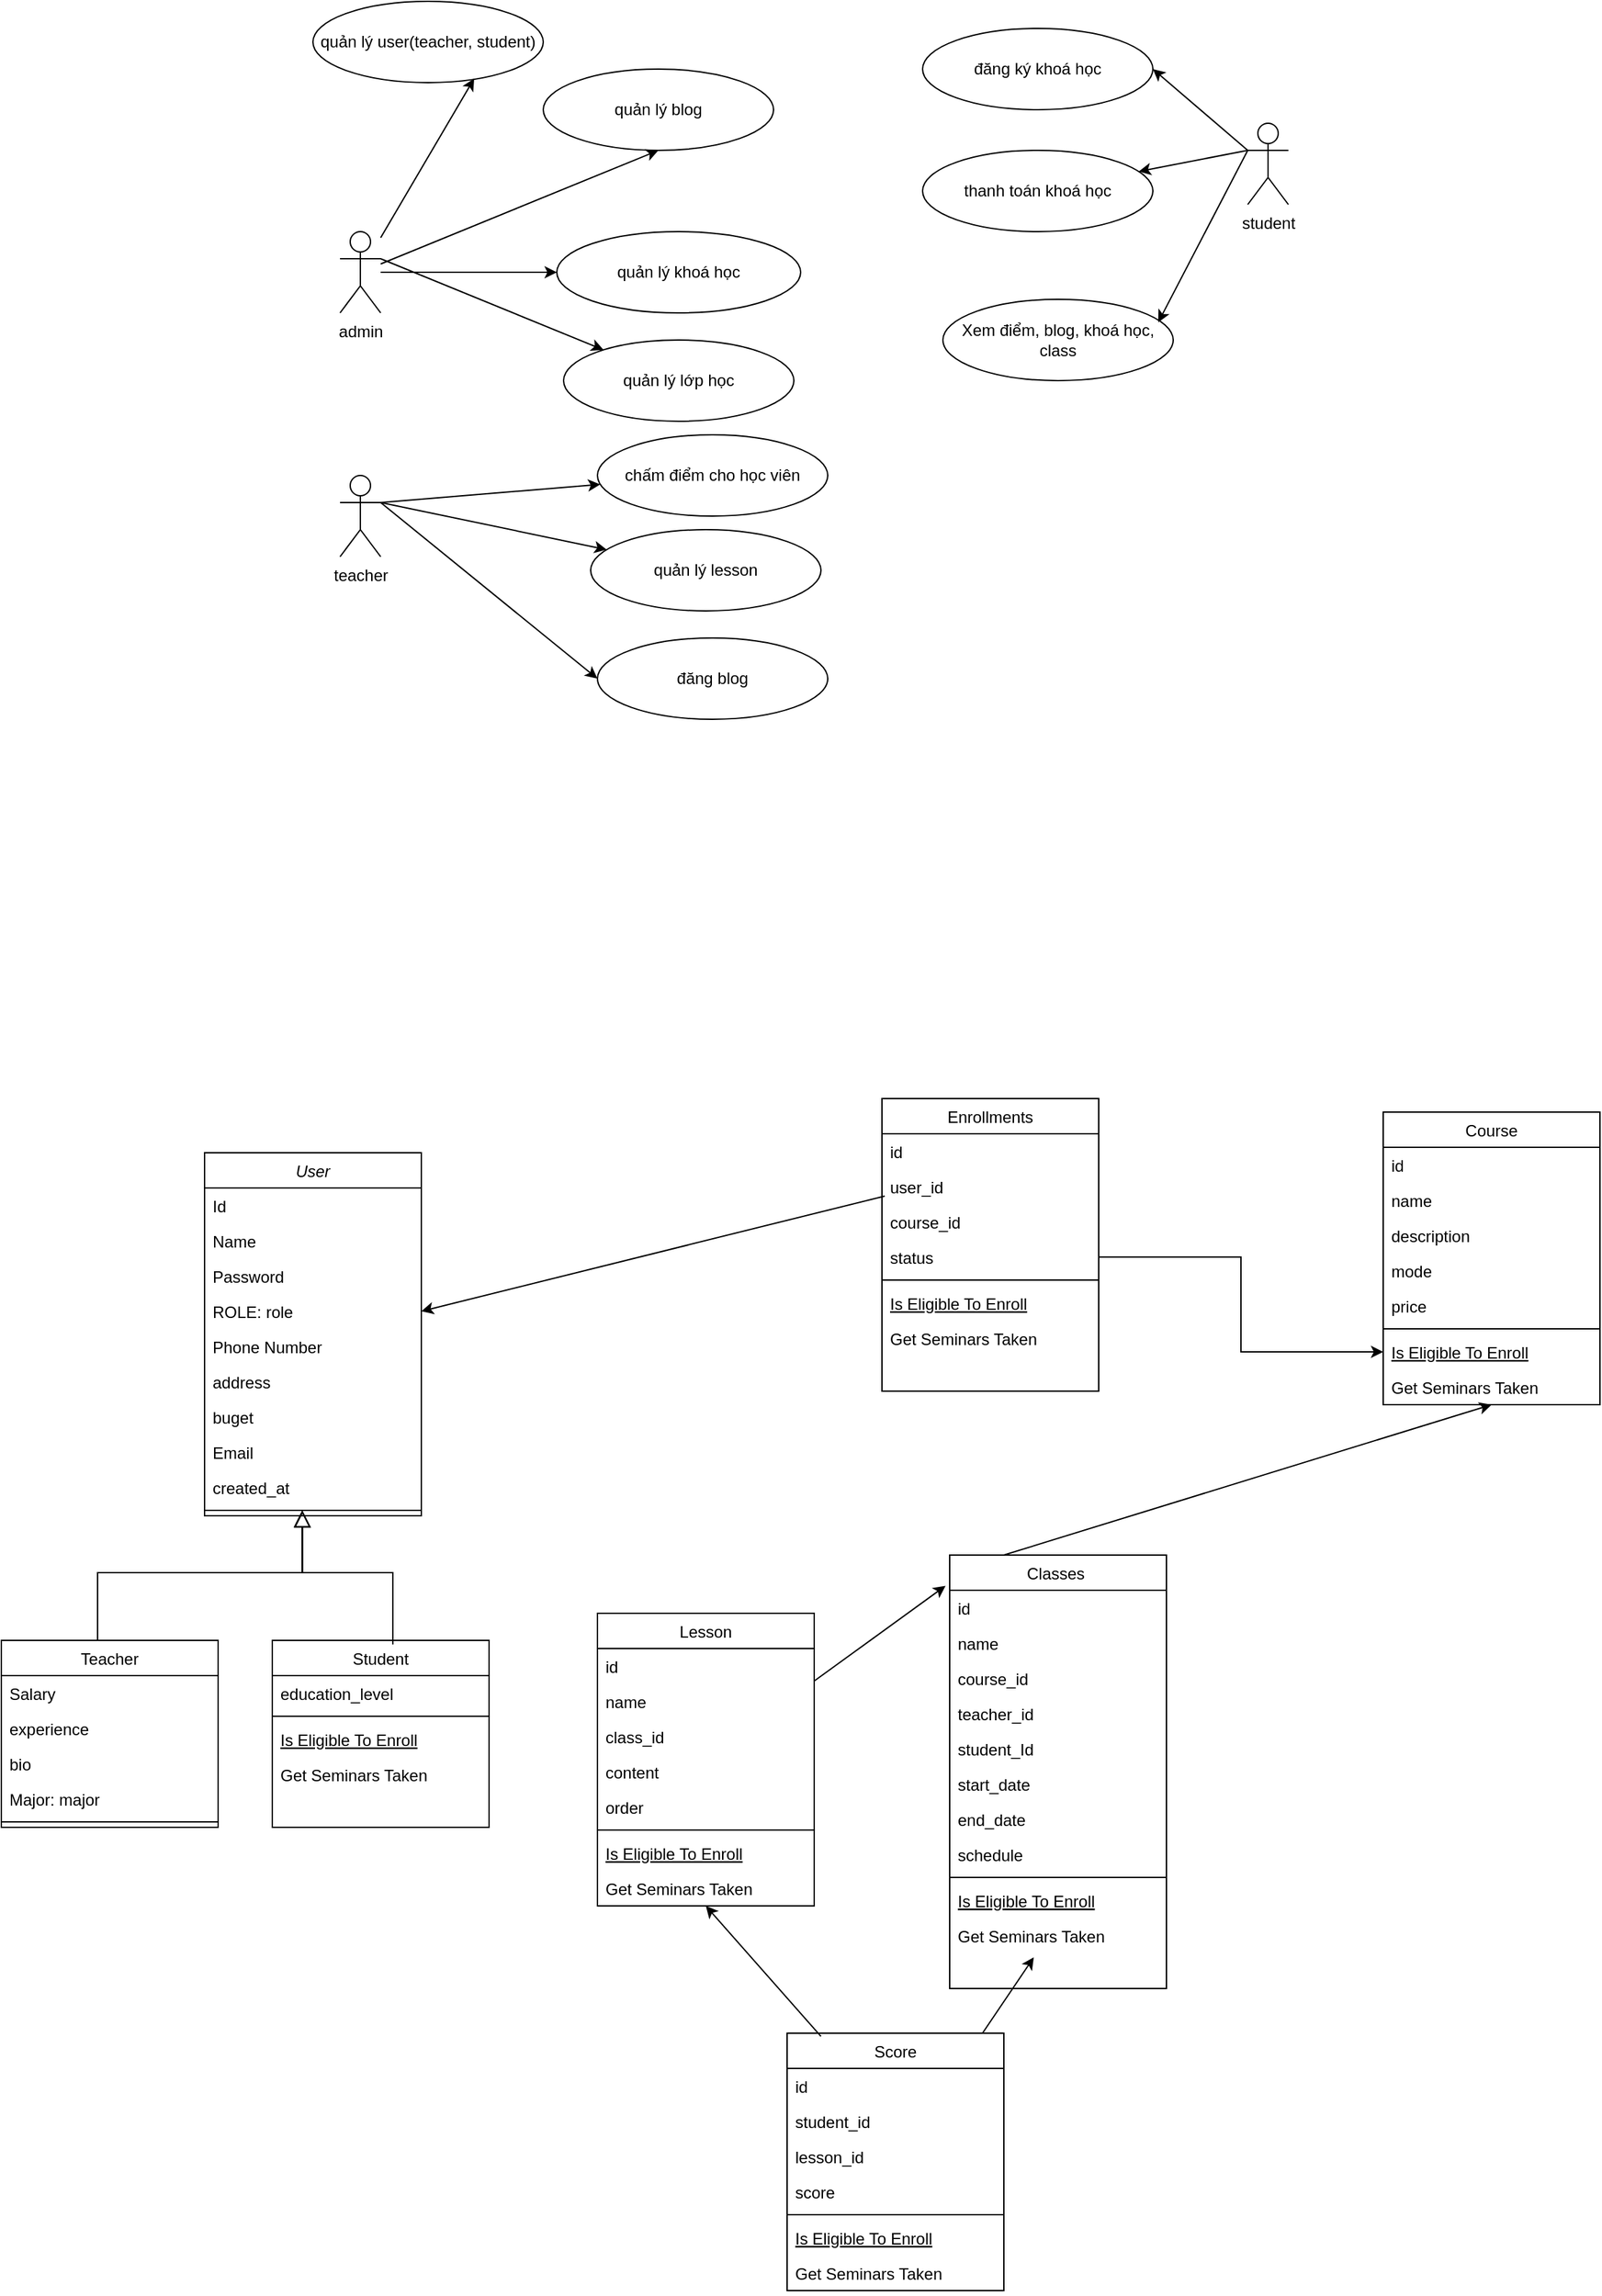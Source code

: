<mxfile version="25.0.3">
  <diagram name="Trang-1" id="rVKyR7nh_XiS1FZYdpux">
    <mxGraphModel dx="3580" dy="3330" grid="1" gridSize="10" guides="1" tooltips="1" connect="1" arrows="1" fold="1" page="0" pageScale="1" pageWidth="827" pageHeight="1169" math="0" shadow="0">
      <root>
        <mxCell id="0" />
        <mxCell id="1" parent="0" />
        <mxCell id="aw_i3ZSyZ6pOpb74CxK2-1" value="User" style="swimlane;fontStyle=2;align=center;verticalAlign=top;childLayout=stackLayout;horizontal=1;startSize=26;horizontalStack=0;resizeParent=1;resizeLast=0;collapsible=1;marginBottom=0;rounded=0;shadow=0;strokeWidth=1;" parent="1" vertex="1">
          <mxGeometry x="60" y="20" width="160" height="268" as="geometry">
            <mxRectangle x="230" y="140" width="160" height="26" as="alternateBounds" />
          </mxGeometry>
        </mxCell>
        <mxCell id="aw_i3ZSyZ6pOpb74CxK2-2" value="Id" style="text;align=left;verticalAlign=top;spacingLeft=4;spacingRight=4;overflow=hidden;rotatable=0;points=[[0,0.5],[1,0.5]];portConstraint=eastwest;" parent="aw_i3ZSyZ6pOpb74CxK2-1" vertex="1">
          <mxGeometry y="26" width="160" height="26" as="geometry" />
        </mxCell>
        <mxCell id="aw_i3ZSyZ6pOpb74CxK2-8" value="Name" style="text;align=left;verticalAlign=top;spacingLeft=4;spacingRight=4;overflow=hidden;rotatable=0;points=[[0,0.5],[1,0.5]];portConstraint=eastwest;" parent="aw_i3ZSyZ6pOpb74CxK2-1" vertex="1">
          <mxGeometry y="52" width="160" height="26" as="geometry" />
        </mxCell>
        <mxCell id="aw_i3ZSyZ6pOpb74CxK2-9" value="Password" style="text;align=left;verticalAlign=top;spacingLeft=4;spacingRight=4;overflow=hidden;rotatable=0;points=[[0,0.5],[1,0.5]];portConstraint=eastwest;" parent="aw_i3ZSyZ6pOpb74CxK2-1" vertex="1">
          <mxGeometry y="78" width="160" height="26" as="geometry" />
        </mxCell>
        <mxCell id="aw_i3ZSyZ6pOpb74CxK2-10" value="ROLE: role" style="text;align=left;verticalAlign=top;spacingLeft=4;spacingRight=4;overflow=hidden;rotatable=0;points=[[0,0.5],[1,0.5]];portConstraint=eastwest;" parent="aw_i3ZSyZ6pOpb74CxK2-1" vertex="1">
          <mxGeometry y="104" width="160" height="26" as="geometry" />
        </mxCell>
        <mxCell id="aw_i3ZSyZ6pOpb74CxK2-3" value="Phone Number" style="text;align=left;verticalAlign=top;spacingLeft=4;spacingRight=4;overflow=hidden;rotatable=0;points=[[0,0.5],[1,0.5]];portConstraint=eastwest;rounded=0;shadow=0;html=0;" parent="aw_i3ZSyZ6pOpb74CxK2-1" vertex="1">
          <mxGeometry y="130" width="160" height="26" as="geometry" />
        </mxCell>
        <mxCell id="aw_i3ZSyZ6pOpb74CxK2-41" value="address" style="text;align=left;verticalAlign=top;spacingLeft=4;spacingRight=4;overflow=hidden;rotatable=0;points=[[0,0.5],[1,0.5]];portConstraint=eastwest;rounded=0;shadow=0;html=0;" parent="aw_i3ZSyZ6pOpb74CxK2-1" vertex="1">
          <mxGeometry y="156" width="160" height="26" as="geometry" />
        </mxCell>
        <mxCell id="aw_i3ZSyZ6pOpb74CxK2-98" value="buget" style="text;align=left;verticalAlign=top;spacingLeft=4;spacingRight=4;overflow=hidden;rotatable=0;points=[[0,0.5],[1,0.5]];portConstraint=eastwest;rounded=0;shadow=0;html=0;" parent="aw_i3ZSyZ6pOpb74CxK2-1" vertex="1">
          <mxGeometry y="182" width="160" height="26" as="geometry" />
        </mxCell>
        <mxCell id="aw_i3ZSyZ6pOpb74CxK2-4" value="Email " style="text;align=left;verticalAlign=top;spacingLeft=4;spacingRight=4;overflow=hidden;rotatable=0;points=[[0,0.5],[1,0.5]];portConstraint=eastwest;rounded=0;shadow=0;html=0;" parent="aw_i3ZSyZ6pOpb74CxK2-1" vertex="1">
          <mxGeometry y="208" width="160" height="26" as="geometry" />
        </mxCell>
        <mxCell id="aw_i3ZSyZ6pOpb74CxK2-11" value="created_at" style="text;align=left;verticalAlign=top;spacingLeft=4;spacingRight=4;overflow=hidden;rotatable=0;points=[[0,0.5],[1,0.5]];portConstraint=eastwest;rounded=0;shadow=0;html=0;" parent="aw_i3ZSyZ6pOpb74CxK2-1" vertex="1">
          <mxGeometry y="234" width="160" height="26" as="geometry" />
        </mxCell>
        <mxCell id="aw_i3ZSyZ6pOpb74CxK2-6" value="" style="line;html=1;strokeWidth=1;align=left;verticalAlign=middle;spacingTop=-1;spacingLeft=3;spacingRight=3;rotatable=0;labelPosition=right;points=[];portConstraint=eastwest;" parent="aw_i3ZSyZ6pOpb74CxK2-1" vertex="1">
          <mxGeometry y="260" width="160" height="8" as="geometry" />
        </mxCell>
        <mxCell id="aw_i3ZSyZ6pOpb74CxK2-22" value="Student" style="swimlane;fontStyle=0;align=center;verticalAlign=top;childLayout=stackLayout;horizontal=1;startSize=26;horizontalStack=0;resizeParent=1;resizeLast=0;collapsible=1;marginBottom=0;rounded=0;shadow=0;strokeWidth=1;" parent="1" vertex="1">
          <mxGeometry x="110" y="380" width="160" height="138" as="geometry">
            <mxRectangle x="130" y="380" width="160" height="26" as="alternateBounds" />
          </mxGeometry>
        </mxCell>
        <mxCell id="aw_i3ZSyZ6pOpb74CxK2-23" value="education_level" style="text;align=left;verticalAlign=top;spacingLeft=4;spacingRight=4;overflow=hidden;rotatable=0;points=[[0,0.5],[1,0.5]];portConstraint=eastwest;" parent="aw_i3ZSyZ6pOpb74CxK2-22" vertex="1">
          <mxGeometry y="26" width="160" height="26" as="geometry" />
        </mxCell>
        <mxCell id="aw_i3ZSyZ6pOpb74CxK2-25" value="" style="line;html=1;strokeWidth=1;align=left;verticalAlign=middle;spacingTop=-1;spacingLeft=3;spacingRight=3;rotatable=0;labelPosition=right;points=[];portConstraint=eastwest;" parent="aw_i3ZSyZ6pOpb74CxK2-22" vertex="1">
          <mxGeometry y="52" width="160" height="8" as="geometry" />
        </mxCell>
        <mxCell id="aw_i3ZSyZ6pOpb74CxK2-26" value="Is Eligible To Enroll" style="text;align=left;verticalAlign=top;spacingLeft=4;spacingRight=4;overflow=hidden;rotatable=0;points=[[0,0.5],[1,0.5]];portConstraint=eastwest;fontStyle=4" parent="aw_i3ZSyZ6pOpb74CxK2-22" vertex="1">
          <mxGeometry y="60" width="160" height="26" as="geometry" />
        </mxCell>
        <mxCell id="aw_i3ZSyZ6pOpb74CxK2-27" value="Get Seminars Taken" style="text;align=left;verticalAlign=top;spacingLeft=4;spacingRight=4;overflow=hidden;rotatable=0;points=[[0,0.5],[1,0.5]];portConstraint=eastwest;" parent="aw_i3ZSyZ6pOpb74CxK2-22" vertex="1">
          <mxGeometry y="86" width="160" height="26" as="geometry" />
        </mxCell>
        <mxCell id="aw_i3ZSyZ6pOpb74CxK2-28" value="" style="endArrow=block;endSize=10;endFill=0;shadow=0;strokeWidth=1;rounded=0;curved=0;edgeStyle=elbowEdgeStyle;elbow=vertical;entryX=0.452;entryY=0.523;entryDx=0;entryDy=0;entryPerimeter=0;exitX=0.444;exitY=0.029;exitDx=0;exitDy=0;exitPerimeter=0;" parent="1" source="aw_i3ZSyZ6pOpb74CxK2-30" target="aw_i3ZSyZ6pOpb74CxK2-6" edge="1">
          <mxGeometry width="160" relative="1" as="geometry">
            <mxPoint x="243.04" y="367.034" as="sourcePoint" />
            <mxPoint x="130" y="308" as="targetPoint" />
            <Array as="points">
              <mxPoint x="200" y="330" />
            </Array>
          </mxGeometry>
        </mxCell>
        <mxCell id="aw_i3ZSyZ6pOpb74CxK2-29" value="" style="endArrow=block;endSize=10;endFill=0;shadow=0;strokeWidth=1;rounded=0;curved=0;edgeStyle=elbowEdgeStyle;elbow=vertical;entryX=0.45;entryY=0.5;entryDx=0;entryDy=0;entryPerimeter=0;exitX=0.556;exitY=0.022;exitDx=0;exitDy=0;exitPerimeter=0;" parent="1" source="aw_i3ZSyZ6pOpb74CxK2-22" target="aw_i3ZSyZ6pOpb74CxK2-6" edge="1">
          <mxGeometry width="160" relative="1" as="geometry">
            <mxPoint x="349" y="170" as="sourcePoint" />
            <mxPoint x="140" y="282" as="targetPoint" />
            <Array as="points">
              <mxPoint x="110" y="330" />
            </Array>
          </mxGeometry>
        </mxCell>
        <mxCell id="aw_i3ZSyZ6pOpb74CxK2-30" value="Teacher" style="swimlane;fontStyle=0;align=center;verticalAlign=top;childLayout=stackLayout;horizontal=1;startSize=26;horizontalStack=0;resizeParent=1;resizeLast=0;collapsible=1;marginBottom=0;rounded=0;shadow=0;strokeWidth=1;" parent="1" vertex="1">
          <mxGeometry x="-90" y="380" width="160" height="138" as="geometry">
            <mxRectangle x="340" y="380" width="170" height="26" as="alternateBounds" />
          </mxGeometry>
        </mxCell>
        <mxCell id="aw_i3ZSyZ6pOpb74CxK2-31" value="Salary" style="text;align=left;verticalAlign=top;spacingLeft=4;spacingRight=4;overflow=hidden;rotatable=0;points=[[0,0.5],[1,0.5]];portConstraint=eastwest;" parent="aw_i3ZSyZ6pOpb74CxK2-30" vertex="1">
          <mxGeometry y="26" width="160" height="26" as="geometry" />
        </mxCell>
        <mxCell id="aw_i3ZSyZ6pOpb74CxK2-33" value="experience" style="text;align=left;verticalAlign=top;spacingLeft=4;spacingRight=4;overflow=hidden;rotatable=0;points=[[0,0.5],[1,0.5]];portConstraint=eastwest;" parent="aw_i3ZSyZ6pOpb74CxK2-30" vertex="1">
          <mxGeometry y="52" width="160" height="26" as="geometry" />
        </mxCell>
        <mxCell id="aw_i3ZSyZ6pOpb74CxK2-34" value="bio" style="text;align=left;verticalAlign=top;spacingLeft=4;spacingRight=4;overflow=hidden;rotatable=0;points=[[0,0.5],[1,0.5]];portConstraint=eastwest;" parent="aw_i3ZSyZ6pOpb74CxK2-30" vertex="1">
          <mxGeometry y="78" width="160" height="26" as="geometry" />
        </mxCell>
        <mxCell id="aw_i3ZSyZ6pOpb74CxK2-35" value="Major: major&#xa;" style="text;align=left;verticalAlign=top;spacingLeft=4;spacingRight=4;overflow=hidden;rotatable=0;points=[[0,0.5],[1,0.5]];portConstraint=eastwest;" parent="aw_i3ZSyZ6pOpb74CxK2-30" vertex="1">
          <mxGeometry y="104" width="160" height="26" as="geometry" />
        </mxCell>
        <mxCell id="aw_i3ZSyZ6pOpb74CxK2-32" value="" style="line;html=1;strokeWidth=1;align=left;verticalAlign=middle;spacingTop=-1;spacingLeft=3;spacingRight=3;rotatable=0;labelPosition=right;points=[];portConstraint=eastwest;" parent="aw_i3ZSyZ6pOpb74CxK2-30" vertex="1">
          <mxGeometry y="130" width="160" height="8" as="geometry" />
        </mxCell>
        <mxCell id="aw_i3ZSyZ6pOpb74CxK2-36" value="Course" style="swimlane;fontStyle=0;align=center;verticalAlign=top;childLayout=stackLayout;horizontal=1;startSize=26;horizontalStack=0;resizeParent=1;resizeLast=0;collapsible=1;marginBottom=0;rounded=0;shadow=0;strokeWidth=1;" parent="1" vertex="1">
          <mxGeometry x="930" y="-10" width="160" height="216" as="geometry">
            <mxRectangle x="130" y="380" width="160" height="26" as="alternateBounds" />
          </mxGeometry>
        </mxCell>
        <mxCell id="aw_i3ZSyZ6pOpb74CxK2-37" value="id" style="text;align=left;verticalAlign=top;spacingLeft=4;spacingRight=4;overflow=hidden;rotatable=0;points=[[0,0.5],[1,0.5]];portConstraint=eastwest;" parent="aw_i3ZSyZ6pOpb74CxK2-36" vertex="1">
          <mxGeometry y="26" width="160" height="26" as="geometry" />
        </mxCell>
        <mxCell id="aw_i3ZSyZ6pOpb74CxK2-42" value="name" style="text;align=left;verticalAlign=top;spacingLeft=4;spacingRight=4;overflow=hidden;rotatable=0;points=[[0,0.5],[1,0.5]];portConstraint=eastwest;" parent="aw_i3ZSyZ6pOpb74CxK2-36" vertex="1">
          <mxGeometry y="52" width="160" height="26" as="geometry" />
        </mxCell>
        <mxCell id="aw_i3ZSyZ6pOpb74CxK2-44" value="description" style="text;align=left;verticalAlign=top;spacingLeft=4;spacingRight=4;overflow=hidden;rotatable=0;points=[[0,0.5],[1,0.5]];portConstraint=eastwest;" parent="aw_i3ZSyZ6pOpb74CxK2-36" vertex="1">
          <mxGeometry y="78" width="160" height="26" as="geometry" />
        </mxCell>
        <mxCell id="aw_i3ZSyZ6pOpb74CxK2-45" value="mode" style="text;align=left;verticalAlign=top;spacingLeft=4;spacingRight=4;overflow=hidden;rotatable=0;points=[[0,0.5],[1,0.5]];portConstraint=eastwest;" parent="aw_i3ZSyZ6pOpb74CxK2-36" vertex="1">
          <mxGeometry y="104" width="160" height="26" as="geometry" />
        </mxCell>
        <mxCell id="aw_i3ZSyZ6pOpb74CxK2-94" value="price" style="text;align=left;verticalAlign=top;spacingLeft=4;spacingRight=4;overflow=hidden;rotatable=0;points=[[0,0.5],[1,0.5]];portConstraint=eastwest;" parent="aw_i3ZSyZ6pOpb74CxK2-36" vertex="1">
          <mxGeometry y="130" width="160" height="26" as="geometry" />
        </mxCell>
        <mxCell id="aw_i3ZSyZ6pOpb74CxK2-38" value="" style="line;html=1;strokeWidth=1;align=left;verticalAlign=middle;spacingTop=-1;spacingLeft=3;spacingRight=3;rotatable=0;labelPosition=right;points=[];portConstraint=eastwest;" parent="aw_i3ZSyZ6pOpb74CxK2-36" vertex="1">
          <mxGeometry y="156" width="160" height="8" as="geometry" />
        </mxCell>
        <mxCell id="aw_i3ZSyZ6pOpb74CxK2-39" value="Is Eligible To Enroll" style="text;align=left;verticalAlign=top;spacingLeft=4;spacingRight=4;overflow=hidden;rotatable=0;points=[[0,0.5],[1,0.5]];portConstraint=eastwest;fontStyle=4" parent="aw_i3ZSyZ6pOpb74CxK2-36" vertex="1">
          <mxGeometry y="164" width="160" height="26" as="geometry" />
        </mxCell>
        <mxCell id="aw_i3ZSyZ6pOpb74CxK2-40" value="Get Seminars Taken" style="text;align=left;verticalAlign=top;spacingLeft=4;spacingRight=4;overflow=hidden;rotatable=0;points=[[0,0.5],[1,0.5]];portConstraint=eastwest;" parent="aw_i3ZSyZ6pOpb74CxK2-36" vertex="1">
          <mxGeometry y="190" width="160" height="26" as="geometry" />
        </mxCell>
        <mxCell id="aw_i3ZSyZ6pOpb74CxK2-46" value="Classes " style="swimlane;fontStyle=0;align=center;verticalAlign=top;childLayout=stackLayout;horizontal=1;startSize=26;horizontalStack=0;resizeParent=1;resizeLast=0;collapsible=1;marginBottom=0;rounded=0;shadow=0;strokeWidth=1;" parent="1" vertex="1">
          <mxGeometry x="610" y="317" width="160" height="320" as="geometry">
            <mxRectangle x="130" y="380" width="160" height="26" as="alternateBounds" />
          </mxGeometry>
        </mxCell>
        <mxCell id="aw_i3ZSyZ6pOpb74CxK2-47" value="id" style="text;align=left;verticalAlign=top;spacingLeft=4;spacingRight=4;overflow=hidden;rotatable=0;points=[[0,0.5],[1,0.5]];portConstraint=eastwest;" parent="aw_i3ZSyZ6pOpb74CxK2-46" vertex="1">
          <mxGeometry y="26" width="160" height="26" as="geometry" />
        </mxCell>
        <mxCell id="aw_i3ZSyZ6pOpb74CxK2-48" value="name" style="text;align=left;verticalAlign=top;spacingLeft=4;spacingRight=4;overflow=hidden;rotatable=0;points=[[0,0.5],[1,0.5]];portConstraint=eastwest;" parent="aw_i3ZSyZ6pOpb74CxK2-46" vertex="1">
          <mxGeometry y="52" width="160" height="26" as="geometry" />
        </mxCell>
        <mxCell id="aw_i3ZSyZ6pOpb74CxK2-49" value="course_id" style="text;align=left;verticalAlign=top;spacingLeft=4;spacingRight=4;overflow=hidden;rotatable=0;points=[[0,0.5],[1,0.5]];portConstraint=eastwest;" parent="aw_i3ZSyZ6pOpb74CxK2-46" vertex="1">
          <mxGeometry y="78" width="160" height="26" as="geometry" />
        </mxCell>
        <mxCell id="aw_i3ZSyZ6pOpb74CxK2-50" value="teacher_id" style="text;align=left;verticalAlign=top;spacingLeft=4;spacingRight=4;overflow=hidden;rotatable=0;points=[[0,0.5],[1,0.5]];portConstraint=eastwest;" parent="aw_i3ZSyZ6pOpb74CxK2-46" vertex="1">
          <mxGeometry y="104" width="160" height="26" as="geometry" />
        </mxCell>
        <mxCell id="aw_i3ZSyZ6pOpb74CxK2-68" value="student_Id&#xa;" style="text;align=left;verticalAlign=top;spacingLeft=4;spacingRight=4;overflow=hidden;rotatable=0;points=[[0,0.5],[1,0.5]];portConstraint=eastwest;" parent="aw_i3ZSyZ6pOpb74CxK2-46" vertex="1">
          <mxGeometry y="130" width="160" height="26" as="geometry" />
        </mxCell>
        <mxCell id="aw_i3ZSyZ6pOpb74CxK2-51" value="start_date" style="text;align=left;verticalAlign=top;spacingLeft=4;spacingRight=4;overflow=hidden;rotatable=0;points=[[0,0.5],[1,0.5]];portConstraint=eastwest;" parent="aw_i3ZSyZ6pOpb74CxK2-46" vertex="1">
          <mxGeometry y="156" width="160" height="26" as="geometry" />
        </mxCell>
        <mxCell id="aw_i3ZSyZ6pOpb74CxK2-55" value="end_date" style="text;align=left;verticalAlign=top;spacingLeft=4;spacingRight=4;overflow=hidden;rotatable=0;points=[[0,0.5],[1,0.5]];portConstraint=eastwest;" parent="aw_i3ZSyZ6pOpb74CxK2-46" vertex="1">
          <mxGeometry y="182" width="160" height="26" as="geometry" />
        </mxCell>
        <mxCell id="aw_i3ZSyZ6pOpb74CxK2-56" value="schedule" style="text;align=left;verticalAlign=top;spacingLeft=4;spacingRight=4;overflow=hidden;rotatable=0;points=[[0,0.5],[1,0.5]];portConstraint=eastwest;" parent="aw_i3ZSyZ6pOpb74CxK2-46" vertex="1">
          <mxGeometry y="208" width="160" height="26" as="geometry" />
        </mxCell>
        <mxCell id="aw_i3ZSyZ6pOpb74CxK2-52" value="" style="line;html=1;strokeWidth=1;align=left;verticalAlign=middle;spacingTop=-1;spacingLeft=3;spacingRight=3;rotatable=0;labelPosition=right;points=[];portConstraint=eastwest;" parent="aw_i3ZSyZ6pOpb74CxK2-46" vertex="1">
          <mxGeometry y="234" width="160" height="8" as="geometry" />
        </mxCell>
        <mxCell id="aw_i3ZSyZ6pOpb74CxK2-53" value="Is Eligible To Enroll" style="text;align=left;verticalAlign=top;spacingLeft=4;spacingRight=4;overflow=hidden;rotatable=0;points=[[0,0.5],[1,0.5]];portConstraint=eastwest;fontStyle=4" parent="aw_i3ZSyZ6pOpb74CxK2-46" vertex="1">
          <mxGeometry y="242" width="160" height="26" as="geometry" />
        </mxCell>
        <mxCell id="aw_i3ZSyZ6pOpb74CxK2-54" value="Get Seminars Taken" style="text;align=left;verticalAlign=top;spacingLeft=4;spacingRight=4;overflow=hidden;rotatable=0;points=[[0,0.5],[1,0.5]];portConstraint=eastwest;" parent="aw_i3ZSyZ6pOpb74CxK2-46" vertex="1">
          <mxGeometry y="268" width="160" height="26" as="geometry" />
        </mxCell>
        <mxCell id="aw_i3ZSyZ6pOpb74CxK2-57" value="Lesson" style="swimlane;fontStyle=0;align=center;verticalAlign=top;childLayout=stackLayout;horizontal=1;startSize=26;horizontalStack=0;resizeParent=1;resizeLast=0;collapsible=1;marginBottom=0;rounded=0;shadow=0;strokeWidth=1;" parent="1" vertex="1">
          <mxGeometry x="350" y="360" width="160" height="216" as="geometry">
            <mxRectangle x="130" y="380" width="160" height="26" as="alternateBounds" />
          </mxGeometry>
        </mxCell>
        <mxCell id="aw_i3ZSyZ6pOpb74CxK2-58" value="id" style="text;align=left;verticalAlign=top;spacingLeft=4;spacingRight=4;overflow=hidden;rotatable=0;points=[[0,0.5],[1,0.5]];portConstraint=eastwest;" parent="aw_i3ZSyZ6pOpb74CxK2-57" vertex="1">
          <mxGeometry y="26" width="160" height="26" as="geometry" />
        </mxCell>
        <mxCell id="aw_i3ZSyZ6pOpb74CxK2-60" value="name" style="text;align=left;verticalAlign=top;spacingLeft=4;spacingRight=4;overflow=hidden;rotatable=0;points=[[0,0.5],[1,0.5]];portConstraint=eastwest;" parent="aw_i3ZSyZ6pOpb74CxK2-57" vertex="1">
          <mxGeometry y="52" width="160" height="26" as="geometry" />
        </mxCell>
        <mxCell id="aw_i3ZSyZ6pOpb74CxK2-102" value="class_id" style="text;align=left;verticalAlign=top;spacingLeft=4;spacingRight=4;overflow=hidden;rotatable=0;points=[[0,0.5],[1,0.5]];portConstraint=eastwest;" parent="aw_i3ZSyZ6pOpb74CxK2-57" vertex="1">
          <mxGeometry y="78" width="160" height="26" as="geometry" />
        </mxCell>
        <mxCell id="aw_i3ZSyZ6pOpb74CxK2-61" value="content" style="text;align=left;verticalAlign=top;spacingLeft=4;spacingRight=4;overflow=hidden;rotatable=0;points=[[0,0.5],[1,0.5]];portConstraint=eastwest;" parent="aw_i3ZSyZ6pOpb74CxK2-57" vertex="1">
          <mxGeometry y="104" width="160" height="26" as="geometry" />
        </mxCell>
        <mxCell id="aw_i3ZSyZ6pOpb74CxK2-62" value="order" style="text;align=left;verticalAlign=top;spacingLeft=4;spacingRight=4;overflow=hidden;rotatable=0;points=[[0,0.5],[1,0.5]];portConstraint=eastwest;" parent="aw_i3ZSyZ6pOpb74CxK2-57" vertex="1">
          <mxGeometry y="130" width="160" height="26" as="geometry" />
        </mxCell>
        <mxCell id="aw_i3ZSyZ6pOpb74CxK2-63" value="" style="line;html=1;strokeWidth=1;align=left;verticalAlign=middle;spacingTop=-1;spacingLeft=3;spacingRight=3;rotatable=0;labelPosition=right;points=[];portConstraint=eastwest;" parent="aw_i3ZSyZ6pOpb74CxK2-57" vertex="1">
          <mxGeometry y="156" width="160" height="8" as="geometry" />
        </mxCell>
        <mxCell id="aw_i3ZSyZ6pOpb74CxK2-64" value="Is Eligible To Enroll" style="text;align=left;verticalAlign=top;spacingLeft=4;spacingRight=4;overflow=hidden;rotatable=0;points=[[0,0.5],[1,0.5]];portConstraint=eastwest;fontStyle=4" parent="aw_i3ZSyZ6pOpb74CxK2-57" vertex="1">
          <mxGeometry y="164" width="160" height="26" as="geometry" />
        </mxCell>
        <mxCell id="aw_i3ZSyZ6pOpb74CxK2-65" value="Get Seminars Taken" style="text;align=left;verticalAlign=top;spacingLeft=4;spacingRight=4;overflow=hidden;rotatable=0;points=[[0,0.5],[1,0.5]];portConstraint=eastwest;" parent="aw_i3ZSyZ6pOpb74CxK2-57" vertex="1">
          <mxGeometry y="190" width="160" height="26" as="geometry" />
        </mxCell>
        <mxCell id="aw_i3ZSyZ6pOpb74CxK2-66" value="" style="endArrow=classic;html=1;rounded=0;entryX=-0.019;entryY=0.071;entryDx=0;entryDy=0;entryPerimeter=0;" parent="1" source="aw_i3ZSyZ6pOpb74CxK2-57" target="aw_i3ZSyZ6pOpb74CxK2-46" edge="1">
          <mxGeometry width="50" height="50" relative="1" as="geometry">
            <mxPoint x="390" y="450" as="sourcePoint" />
            <mxPoint x="440" y="400" as="targetPoint" />
          </mxGeometry>
        </mxCell>
        <mxCell id="aw_i3ZSyZ6pOpb74CxK2-67" value="" style="endArrow=classic;html=1;rounded=0;exitX=0.25;exitY=0;exitDx=0;exitDy=0;entryX=0.5;entryY=1;entryDx=0;entryDy=0;" parent="1" source="aw_i3ZSyZ6pOpb74CxK2-46" target="aw_i3ZSyZ6pOpb74CxK2-36" edge="1">
          <mxGeometry width="50" height="50" relative="1" as="geometry">
            <mxPoint x="390" y="450" as="sourcePoint" />
            <mxPoint x="554" y="230" as="targetPoint" />
          </mxGeometry>
        </mxCell>
        <mxCell id="aw_i3ZSyZ6pOpb74CxK2-69" value="Score" style="swimlane;fontStyle=0;align=center;verticalAlign=top;childLayout=stackLayout;horizontal=1;startSize=26;horizontalStack=0;resizeParent=1;resizeLast=0;collapsible=1;marginBottom=0;rounded=0;shadow=0;strokeWidth=1;" parent="1" vertex="1">
          <mxGeometry x="490" y="670" width="160" height="190" as="geometry">
            <mxRectangle x="130" y="380" width="160" height="26" as="alternateBounds" />
          </mxGeometry>
        </mxCell>
        <mxCell id="aw_i3ZSyZ6pOpb74CxK2-70" value="id&#xa;" style="text;align=left;verticalAlign=top;spacingLeft=4;spacingRight=4;overflow=hidden;rotatable=0;points=[[0,0.5],[1,0.5]];portConstraint=eastwest;" parent="aw_i3ZSyZ6pOpb74CxK2-69" vertex="1">
          <mxGeometry y="26" width="160" height="26" as="geometry" />
        </mxCell>
        <mxCell id="aw_i3ZSyZ6pOpb74CxK2-76" value="student_id" style="text;align=left;verticalAlign=top;spacingLeft=4;spacingRight=4;overflow=hidden;rotatable=0;points=[[0,0.5],[1,0.5]];portConstraint=eastwest;" parent="aw_i3ZSyZ6pOpb74CxK2-69" vertex="1">
          <mxGeometry y="52" width="160" height="26" as="geometry" />
        </mxCell>
        <mxCell id="aw_i3ZSyZ6pOpb74CxK2-77" value="lesson_id" style="text;align=left;verticalAlign=top;spacingLeft=4;spacingRight=4;overflow=hidden;rotatable=0;points=[[0,0.5],[1,0.5]];portConstraint=eastwest;" parent="aw_i3ZSyZ6pOpb74CxK2-69" vertex="1">
          <mxGeometry y="78" width="160" height="26" as="geometry" />
        </mxCell>
        <mxCell id="aw_i3ZSyZ6pOpb74CxK2-80" value="score" style="text;align=left;verticalAlign=top;spacingLeft=4;spacingRight=4;overflow=hidden;rotatable=0;points=[[0,0.5],[1,0.5]];portConstraint=eastwest;" parent="aw_i3ZSyZ6pOpb74CxK2-69" vertex="1">
          <mxGeometry y="104" width="160" height="26" as="geometry" />
        </mxCell>
        <mxCell id="aw_i3ZSyZ6pOpb74CxK2-71" value="" style="line;html=1;strokeWidth=1;align=left;verticalAlign=middle;spacingTop=-1;spacingLeft=3;spacingRight=3;rotatable=0;labelPosition=right;points=[];portConstraint=eastwest;" parent="aw_i3ZSyZ6pOpb74CxK2-69" vertex="1">
          <mxGeometry y="130" width="160" height="8" as="geometry" />
        </mxCell>
        <mxCell id="aw_i3ZSyZ6pOpb74CxK2-72" value="Is Eligible To Enroll" style="text;align=left;verticalAlign=top;spacingLeft=4;spacingRight=4;overflow=hidden;rotatable=0;points=[[0,0.5],[1,0.5]];portConstraint=eastwest;fontStyle=4" parent="aw_i3ZSyZ6pOpb74CxK2-69" vertex="1">
          <mxGeometry y="138" width="160" height="26" as="geometry" />
        </mxCell>
        <mxCell id="aw_i3ZSyZ6pOpb74CxK2-73" value="Get Seminars Taken" style="text;align=left;verticalAlign=top;spacingLeft=4;spacingRight=4;overflow=hidden;rotatable=0;points=[[0,0.5],[1,0.5]];portConstraint=eastwest;" parent="aw_i3ZSyZ6pOpb74CxK2-69" vertex="1">
          <mxGeometry y="164" width="160" height="26" as="geometry" />
        </mxCell>
        <mxCell id="aw_i3ZSyZ6pOpb74CxK2-78" value="" style="endArrow=classic;html=1;rounded=0;entryX=0.5;entryY=1;entryDx=0;entryDy=0;exitX=0.156;exitY=0.012;exitDx=0;exitDy=0;exitPerimeter=0;" parent="1" source="aw_i3ZSyZ6pOpb74CxK2-69" target="aw_i3ZSyZ6pOpb74CxK2-57" edge="1">
          <mxGeometry width="50" height="50" relative="1" as="geometry">
            <mxPoint x="330" y="520" as="sourcePoint" />
            <mxPoint x="380" y="470" as="targetPoint" />
          </mxGeometry>
        </mxCell>
        <mxCell id="aw_i3ZSyZ6pOpb74CxK2-79" value="" style="endArrow=classic;html=1;rounded=0;entryX=0.388;entryY=1.115;entryDx=0;entryDy=0;entryPerimeter=0;" parent="1" source="aw_i3ZSyZ6pOpb74CxK2-69" target="aw_i3ZSyZ6pOpb74CxK2-54" edge="1">
          <mxGeometry width="50" height="50" relative="1" as="geometry">
            <mxPoint x="330" y="520" as="sourcePoint" />
            <mxPoint x="380" y="470" as="targetPoint" />
          </mxGeometry>
        </mxCell>
        <mxCell id="aw_i3ZSyZ6pOpb74CxK2-82" value="Enrollments" style="swimlane;fontStyle=0;align=center;verticalAlign=top;childLayout=stackLayout;horizontal=1;startSize=26;horizontalStack=0;resizeParent=1;resizeLast=0;collapsible=1;marginBottom=0;rounded=0;shadow=0;strokeWidth=1;" parent="1" vertex="1">
          <mxGeometry x="560" y="-20" width="160" height="216" as="geometry">
            <mxRectangle x="130" y="380" width="160" height="26" as="alternateBounds" />
          </mxGeometry>
        </mxCell>
        <mxCell id="aw_i3ZSyZ6pOpb74CxK2-83" value="id" style="text;align=left;verticalAlign=top;spacingLeft=4;spacingRight=4;overflow=hidden;rotatable=0;points=[[0,0.5],[1,0.5]];portConstraint=eastwest;" parent="aw_i3ZSyZ6pOpb74CxK2-82" vertex="1">
          <mxGeometry y="26" width="160" height="26" as="geometry" />
        </mxCell>
        <mxCell id="aw_i3ZSyZ6pOpb74CxK2-84" value="user_id" style="text;align=left;verticalAlign=top;spacingLeft=4;spacingRight=4;overflow=hidden;rotatable=0;points=[[0,0.5],[1,0.5]];portConstraint=eastwest;" parent="aw_i3ZSyZ6pOpb74CxK2-82" vertex="1">
          <mxGeometry y="52" width="160" height="26" as="geometry" />
        </mxCell>
        <mxCell id="aw_i3ZSyZ6pOpb74CxK2-85" value="course_id" style="text;align=left;verticalAlign=top;spacingLeft=4;spacingRight=4;overflow=hidden;rotatable=0;points=[[0,0.5],[1,0.5]];portConstraint=eastwest;" parent="aw_i3ZSyZ6pOpb74CxK2-82" vertex="1">
          <mxGeometry y="78" width="160" height="26" as="geometry" />
        </mxCell>
        <mxCell id="aw_i3ZSyZ6pOpb74CxK2-86" value="status" style="text;align=left;verticalAlign=top;spacingLeft=4;spacingRight=4;overflow=hidden;rotatable=0;points=[[0,0.5],[1,0.5]];portConstraint=eastwest;" parent="aw_i3ZSyZ6pOpb74CxK2-82" vertex="1">
          <mxGeometry y="104" width="160" height="26" as="geometry" />
        </mxCell>
        <mxCell id="aw_i3ZSyZ6pOpb74CxK2-87" value="" style="line;html=1;strokeWidth=1;align=left;verticalAlign=middle;spacingTop=-1;spacingLeft=3;spacingRight=3;rotatable=0;labelPosition=right;points=[];portConstraint=eastwest;" parent="aw_i3ZSyZ6pOpb74CxK2-82" vertex="1">
          <mxGeometry y="130" width="160" height="8" as="geometry" />
        </mxCell>
        <mxCell id="aw_i3ZSyZ6pOpb74CxK2-88" value="Is Eligible To Enroll" style="text;align=left;verticalAlign=top;spacingLeft=4;spacingRight=4;overflow=hidden;rotatable=0;points=[[0,0.5],[1,0.5]];portConstraint=eastwest;fontStyle=4" parent="aw_i3ZSyZ6pOpb74CxK2-82" vertex="1">
          <mxGeometry y="138" width="160" height="26" as="geometry" />
        </mxCell>
        <mxCell id="aw_i3ZSyZ6pOpb74CxK2-89" value="Get Seminars Taken" style="text;align=left;verticalAlign=top;spacingLeft=4;spacingRight=4;overflow=hidden;rotatable=0;points=[[0,0.5],[1,0.5]];portConstraint=eastwest;" parent="aw_i3ZSyZ6pOpb74CxK2-82" vertex="1">
          <mxGeometry y="164" width="160" height="26" as="geometry" />
        </mxCell>
        <mxCell id="aw_i3ZSyZ6pOpb74CxK2-90" value="" style="edgeStyle=orthogonalEdgeStyle;rounded=0;orthogonalLoop=1;jettySize=auto;html=1;" parent="1" source="aw_i3ZSyZ6pOpb74CxK2-86" target="aw_i3ZSyZ6pOpb74CxK2-39" edge="1">
          <mxGeometry relative="1" as="geometry" />
        </mxCell>
        <mxCell id="aw_i3ZSyZ6pOpb74CxK2-100" value="" style="endArrow=classic;html=1;rounded=0;entryX=1;entryY=0.5;entryDx=0;entryDy=0;exitX=0.013;exitY=0.769;exitDx=0;exitDy=0;exitPerimeter=0;" parent="1" source="aw_i3ZSyZ6pOpb74CxK2-84" target="aw_i3ZSyZ6pOpb74CxK2-10" edge="1">
          <mxGeometry width="50" height="50" relative="1" as="geometry">
            <mxPoint x="440" y="280" as="sourcePoint" />
            <mxPoint x="490" y="230" as="targetPoint" />
          </mxGeometry>
        </mxCell>
        <mxCell id="heB53jGHx2SAs-rPZqRT-1" value="admin" style="shape=umlActor;verticalLabelPosition=bottom;verticalAlign=top;html=1;outlineConnect=0;" vertex="1" parent="1">
          <mxGeometry x="160" y="-660" width="30" height="60" as="geometry" />
        </mxCell>
        <mxCell id="heB53jGHx2SAs-rPZqRT-2" value="teacher" style="shape=umlActor;verticalLabelPosition=bottom;verticalAlign=top;html=1;outlineConnect=0;" vertex="1" parent="1">
          <mxGeometry x="160" y="-480" width="30" height="60" as="geometry" />
        </mxCell>
        <mxCell id="heB53jGHx2SAs-rPZqRT-6" value="quản lý blog" style="ellipse;whiteSpace=wrap;html=1;" vertex="1" parent="1">
          <mxGeometry x="310" y="-780" width="170" height="60" as="geometry" />
        </mxCell>
        <mxCell id="heB53jGHx2SAs-rPZqRT-7" style="edgeStyle=orthogonalEdgeStyle;rounded=0;orthogonalLoop=1;jettySize=auto;html=1;exitX=0.5;exitY=1;exitDx=0;exitDy=0;" edge="1" parent="1" source="heB53jGHx2SAs-rPZqRT-6" target="heB53jGHx2SAs-rPZqRT-6">
          <mxGeometry relative="1" as="geometry" />
        </mxCell>
        <mxCell id="heB53jGHx2SAs-rPZqRT-9" value="quản lý khoá học" style="ellipse;whiteSpace=wrap;html=1;" vertex="1" parent="1">
          <mxGeometry x="320" y="-660" width="180" height="60" as="geometry" />
        </mxCell>
        <mxCell id="heB53jGHx2SAs-rPZqRT-10" value="quản lý lớp học" style="ellipse;whiteSpace=wrap;html=1;" vertex="1" parent="1">
          <mxGeometry x="325" y="-580" width="170" height="60" as="geometry" />
        </mxCell>
        <mxCell id="heB53jGHx2SAs-rPZqRT-11" value="quản lý user(teacher, student)" style="ellipse;whiteSpace=wrap;html=1;" vertex="1" parent="1">
          <mxGeometry x="140" y="-830" width="170" height="60" as="geometry" />
        </mxCell>
        <mxCell id="heB53jGHx2SAs-rPZqRT-12" value="chấm điểm cho học viên" style="ellipse;whiteSpace=wrap;html=1;" vertex="1" parent="1">
          <mxGeometry x="350" y="-510" width="170" height="60" as="geometry" />
        </mxCell>
        <mxCell id="heB53jGHx2SAs-rPZqRT-13" value="đăng blog" style="ellipse;whiteSpace=wrap;html=1;" vertex="1" parent="1">
          <mxGeometry x="350" y="-360" width="170" height="60" as="geometry" />
        </mxCell>
        <mxCell id="heB53jGHx2SAs-rPZqRT-14" value="quản lý lesson" style="ellipse;whiteSpace=wrap;html=1;" vertex="1" parent="1">
          <mxGeometry x="345" y="-440" width="170" height="60" as="geometry" />
        </mxCell>
        <mxCell id="heB53jGHx2SAs-rPZqRT-15" value="student" style="shape=umlActor;verticalLabelPosition=bottom;verticalAlign=top;html=1;outlineConnect=0;" vertex="1" parent="1">
          <mxGeometry x="830" y="-740" width="30" height="60" as="geometry" />
        </mxCell>
        <mxCell id="heB53jGHx2SAs-rPZqRT-16" value="đăng ký khoá học" style="ellipse;whiteSpace=wrap;html=1;" vertex="1" parent="1">
          <mxGeometry x="590" y="-810" width="170" height="60" as="geometry" />
        </mxCell>
        <mxCell id="heB53jGHx2SAs-rPZqRT-17" value="thanh toán khoá học" style="ellipse;whiteSpace=wrap;html=1;" vertex="1" parent="1">
          <mxGeometry x="590" y="-720" width="170" height="60" as="geometry" />
        </mxCell>
        <mxCell id="heB53jGHx2SAs-rPZqRT-19" value="Xem điểm, blog, khoá học, class" style="ellipse;whiteSpace=wrap;html=1;" vertex="1" parent="1">
          <mxGeometry x="605" y="-610" width="170" height="60" as="geometry" />
        </mxCell>
        <mxCell id="heB53jGHx2SAs-rPZqRT-20" value="" style="endArrow=classic;html=1;rounded=0;entryX=0.7;entryY=0.95;entryDx=0;entryDy=0;entryPerimeter=0;" edge="1" parent="1" source="heB53jGHx2SAs-rPZqRT-1" target="heB53jGHx2SAs-rPZqRT-11">
          <mxGeometry width="50" height="50" relative="1" as="geometry">
            <mxPoint x="370" y="-650" as="sourcePoint" />
            <mxPoint x="420" y="-700" as="targetPoint" />
          </mxGeometry>
        </mxCell>
        <mxCell id="heB53jGHx2SAs-rPZqRT-21" value="" style="endArrow=classic;html=1;rounded=0;entryX=0.5;entryY=1;entryDx=0;entryDy=0;" edge="1" parent="1" source="heB53jGHx2SAs-rPZqRT-1" target="heB53jGHx2SAs-rPZqRT-6">
          <mxGeometry width="50" height="50" relative="1" as="geometry">
            <mxPoint x="370" y="-650" as="sourcePoint" />
            <mxPoint x="420" y="-700" as="targetPoint" />
          </mxGeometry>
        </mxCell>
        <mxCell id="heB53jGHx2SAs-rPZqRT-22" value="" style="endArrow=classic;html=1;rounded=0;" edge="1" parent="1" source="heB53jGHx2SAs-rPZqRT-1" target="heB53jGHx2SAs-rPZqRT-9">
          <mxGeometry width="50" height="50" relative="1" as="geometry">
            <mxPoint x="370" y="-650" as="sourcePoint" />
            <mxPoint x="420" y="-700" as="targetPoint" />
          </mxGeometry>
        </mxCell>
        <mxCell id="heB53jGHx2SAs-rPZqRT-23" value="" style="endArrow=classic;html=1;rounded=0;exitX=1;exitY=0.333;exitDx=0;exitDy=0;exitPerimeter=0;" edge="1" parent="1" source="heB53jGHx2SAs-rPZqRT-1" target="heB53jGHx2SAs-rPZqRT-10">
          <mxGeometry width="50" height="50" relative="1" as="geometry">
            <mxPoint x="370" y="-680" as="sourcePoint" />
            <mxPoint x="420" y="-730" as="targetPoint" />
          </mxGeometry>
        </mxCell>
        <mxCell id="heB53jGHx2SAs-rPZqRT-24" value="" style="endArrow=classic;html=1;rounded=0;exitX=1;exitY=0.333;exitDx=0;exitDy=0;exitPerimeter=0;" edge="1" parent="1" source="heB53jGHx2SAs-rPZqRT-2" target="heB53jGHx2SAs-rPZqRT-12">
          <mxGeometry width="50" height="50" relative="1" as="geometry">
            <mxPoint x="370" y="-560" as="sourcePoint" />
            <mxPoint x="420" y="-610" as="targetPoint" />
          </mxGeometry>
        </mxCell>
        <mxCell id="heB53jGHx2SAs-rPZqRT-25" value="" style="endArrow=classic;html=1;rounded=0;exitX=1;exitY=0.333;exitDx=0;exitDy=0;exitPerimeter=0;" edge="1" parent="1" source="heB53jGHx2SAs-rPZqRT-2" target="heB53jGHx2SAs-rPZqRT-14">
          <mxGeometry width="50" height="50" relative="1" as="geometry">
            <mxPoint x="370" y="-560" as="sourcePoint" />
            <mxPoint x="420" y="-610" as="targetPoint" />
          </mxGeometry>
        </mxCell>
        <mxCell id="heB53jGHx2SAs-rPZqRT-26" value="" style="endArrow=classic;html=1;rounded=0;exitX=1;exitY=0.333;exitDx=0;exitDy=0;exitPerimeter=0;entryX=0;entryY=0.5;entryDx=0;entryDy=0;" edge="1" parent="1" source="heB53jGHx2SAs-rPZqRT-2" target="heB53jGHx2SAs-rPZqRT-13">
          <mxGeometry width="50" height="50" relative="1" as="geometry">
            <mxPoint x="370" y="-560" as="sourcePoint" />
            <mxPoint x="420" y="-610" as="targetPoint" />
          </mxGeometry>
        </mxCell>
        <mxCell id="heB53jGHx2SAs-rPZqRT-30" value="" style="endArrow=classic;html=1;rounded=0;entryX=1;entryY=0.5;entryDx=0;entryDy=0;exitX=0;exitY=0.333;exitDx=0;exitDy=0;exitPerimeter=0;" edge="1" parent="1" source="heB53jGHx2SAs-rPZqRT-15" target="heB53jGHx2SAs-rPZqRT-16">
          <mxGeometry width="50" height="50" relative="1" as="geometry">
            <mxPoint x="370" y="-560" as="sourcePoint" />
            <mxPoint x="420" y="-610" as="targetPoint" />
          </mxGeometry>
        </mxCell>
        <mxCell id="heB53jGHx2SAs-rPZqRT-31" value="" style="endArrow=classic;html=1;rounded=0;exitX=0;exitY=0.333;exitDx=0;exitDy=0;exitPerimeter=0;" edge="1" parent="1" source="heB53jGHx2SAs-rPZqRT-15" target="heB53jGHx2SAs-rPZqRT-17">
          <mxGeometry width="50" height="50" relative="1" as="geometry">
            <mxPoint x="370" y="-560" as="sourcePoint" />
            <mxPoint x="420" y="-610" as="targetPoint" />
          </mxGeometry>
        </mxCell>
        <mxCell id="heB53jGHx2SAs-rPZqRT-32" value="" style="endArrow=classic;html=1;rounded=0;entryX=0.935;entryY=0.283;entryDx=0;entryDy=0;entryPerimeter=0;" edge="1" parent="1" target="heB53jGHx2SAs-rPZqRT-19">
          <mxGeometry width="50" height="50" relative="1" as="geometry">
            <mxPoint x="830" y="-720" as="sourcePoint" />
            <mxPoint x="420" y="-610" as="targetPoint" />
          </mxGeometry>
        </mxCell>
      </root>
    </mxGraphModel>
  </diagram>
</mxfile>

